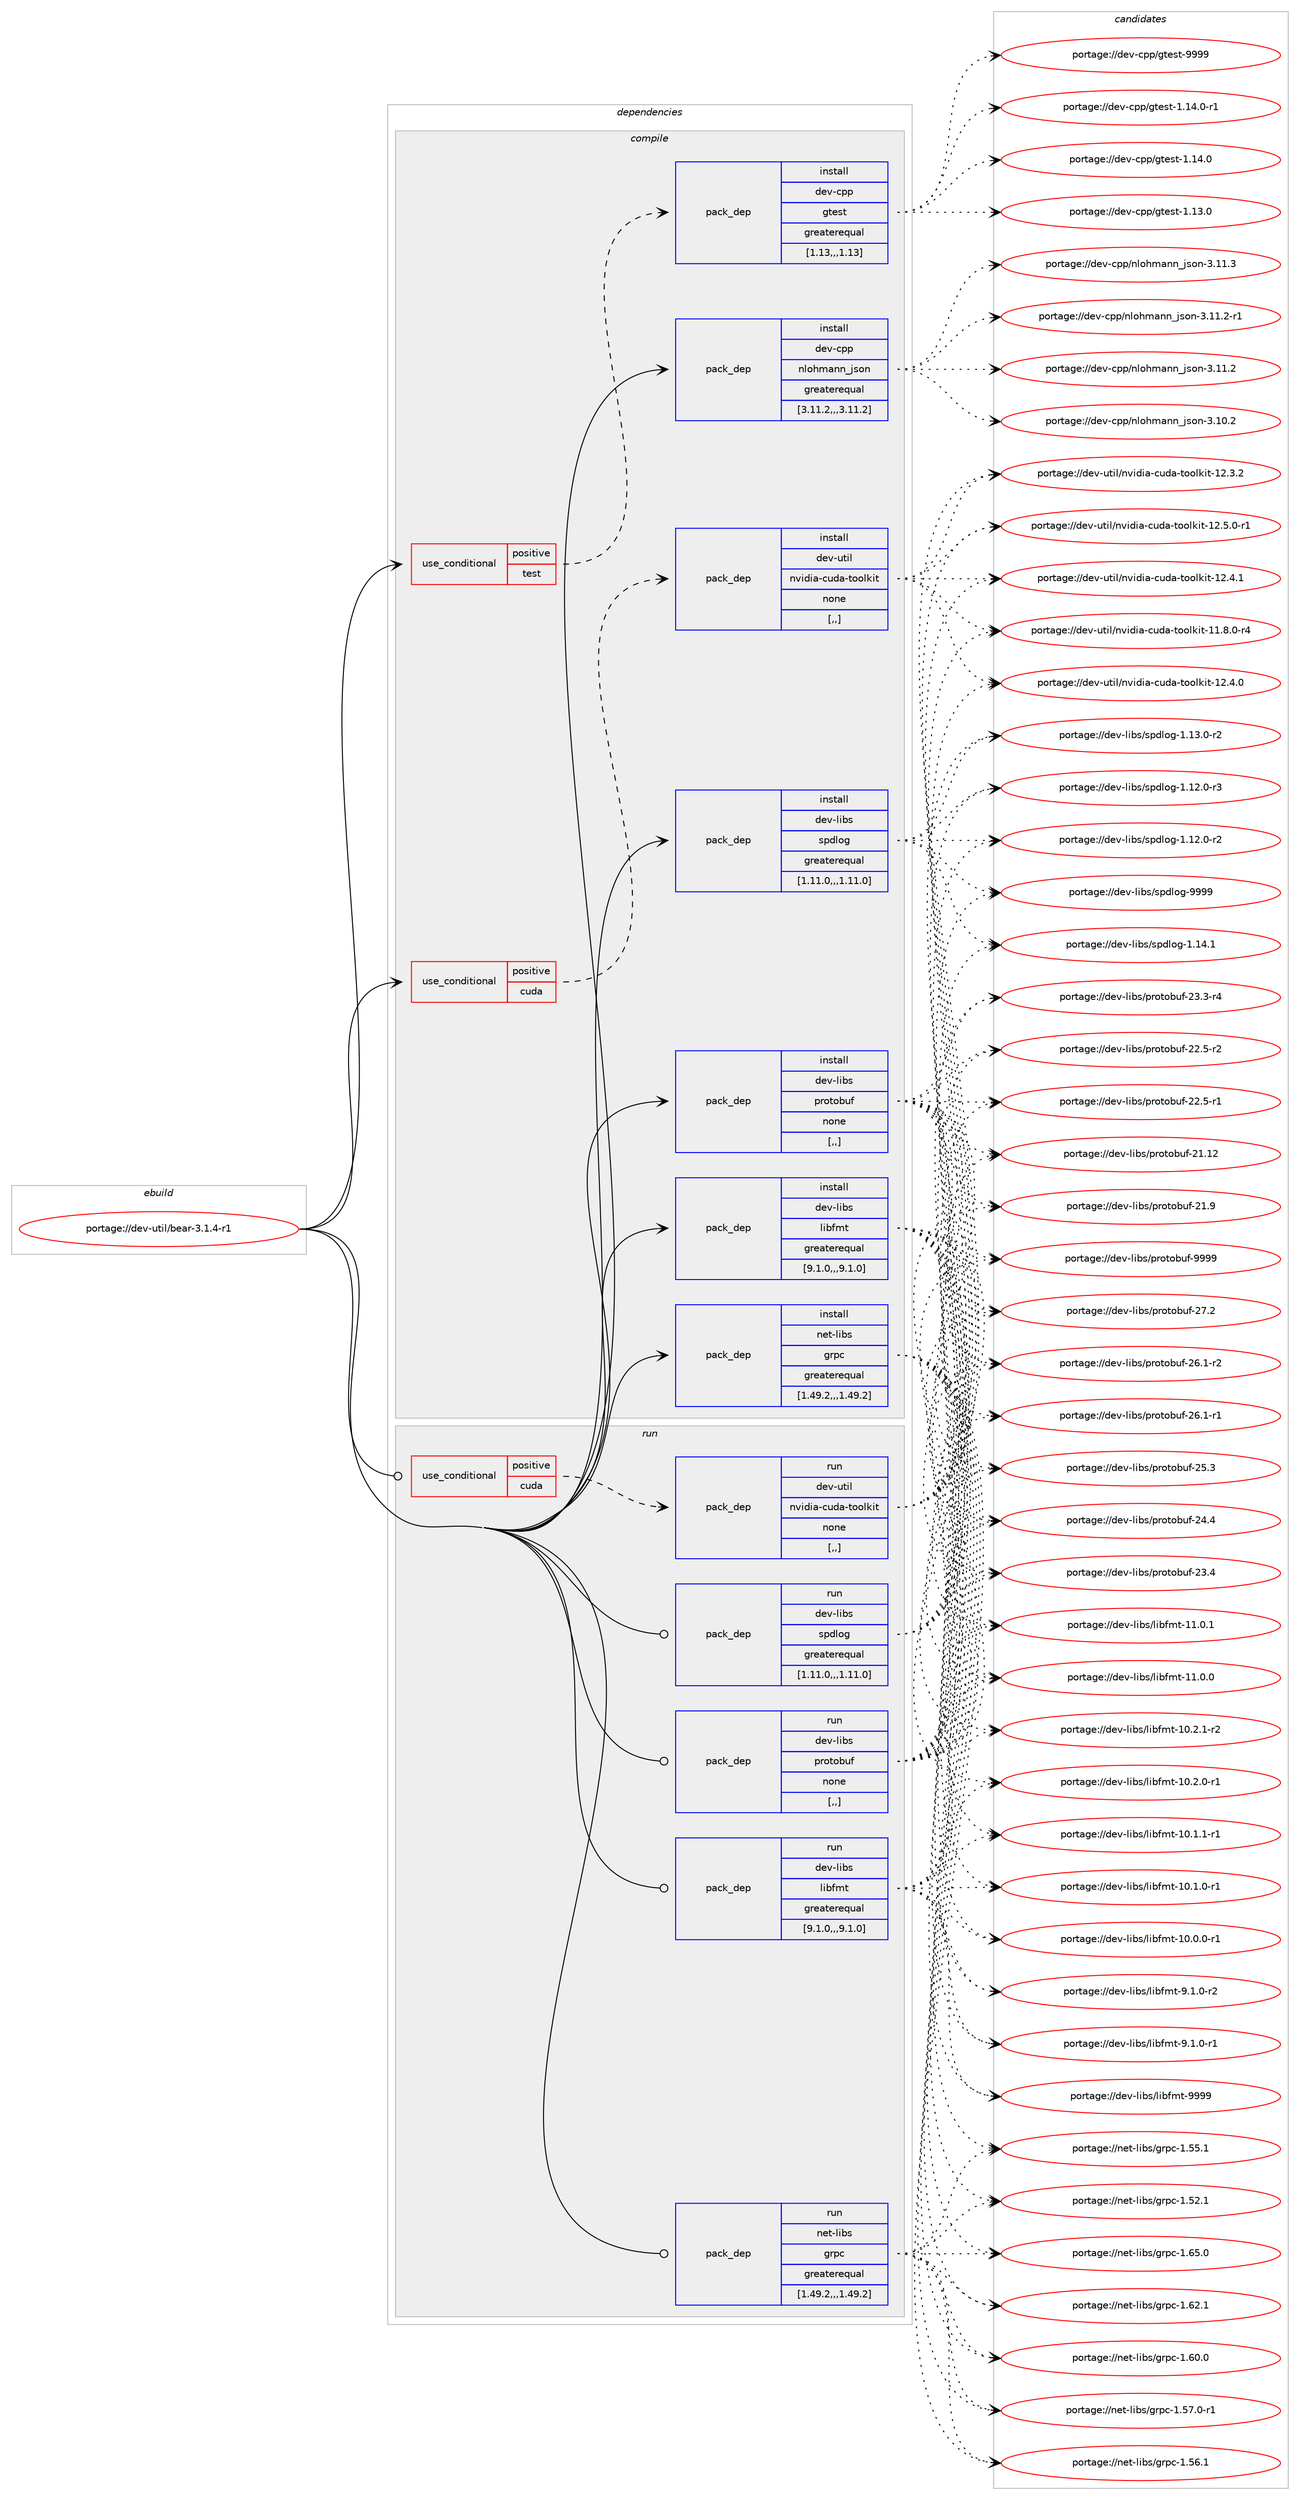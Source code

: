 digraph prolog {

# *************
# Graph options
# *************

newrank=true;
concentrate=true;
compound=true;
graph [rankdir=LR,fontname=Helvetica,fontsize=10,ranksep=1.5];#, ranksep=2.5, nodesep=0.2];
edge  [arrowhead=vee];
node  [fontname=Helvetica,fontsize=10];

# **********
# The ebuild
# **********

subgraph cluster_leftcol {
color=gray;
label=<<i>ebuild</i>>;
id [label="portage://dev-util/bear-3.1.4-r1", color=red, width=4, href="../dev-util/bear-3.1.4-r1.svg"];
}

# ****************
# The dependencies
# ****************

subgraph cluster_midcol {
color=gray;
label=<<i>dependencies</i>>;
subgraph cluster_compile {
fillcolor="#eeeeee";
style=filled;
label=<<i>compile</i>>;
subgraph cond59085 {
dependency210178 [label=<<TABLE BORDER="0" CELLBORDER="1" CELLSPACING="0" CELLPADDING="4"><TR><TD ROWSPAN="3" CELLPADDING="10">use_conditional</TD></TR><TR><TD>positive</TD></TR><TR><TD>cuda</TD></TR></TABLE>>, shape=none, color=red];
subgraph pack149678 {
dependency210179 [label=<<TABLE BORDER="0" CELLBORDER="1" CELLSPACING="0" CELLPADDING="4" WIDTH="220"><TR><TD ROWSPAN="6" CELLPADDING="30">pack_dep</TD></TR><TR><TD WIDTH="110">install</TD></TR><TR><TD>dev-util</TD></TR><TR><TD>nvidia-cuda-toolkit</TD></TR><TR><TD>none</TD></TR><TR><TD>[,,]</TD></TR></TABLE>>, shape=none, color=blue];
}
dependency210178:e -> dependency210179:w [weight=20,style="dashed",arrowhead="vee"];
}
id:e -> dependency210178:w [weight=20,style="solid",arrowhead="vee"];
subgraph cond59086 {
dependency210180 [label=<<TABLE BORDER="0" CELLBORDER="1" CELLSPACING="0" CELLPADDING="4"><TR><TD ROWSPAN="3" CELLPADDING="10">use_conditional</TD></TR><TR><TD>positive</TD></TR><TR><TD>test</TD></TR></TABLE>>, shape=none, color=red];
subgraph pack149679 {
dependency210181 [label=<<TABLE BORDER="0" CELLBORDER="1" CELLSPACING="0" CELLPADDING="4" WIDTH="220"><TR><TD ROWSPAN="6" CELLPADDING="30">pack_dep</TD></TR><TR><TD WIDTH="110">install</TD></TR><TR><TD>dev-cpp</TD></TR><TR><TD>gtest</TD></TR><TR><TD>greaterequal</TD></TR><TR><TD>[1.13,,,1.13]</TD></TR></TABLE>>, shape=none, color=blue];
}
dependency210180:e -> dependency210181:w [weight=20,style="dashed",arrowhead="vee"];
}
id:e -> dependency210180:w [weight=20,style="solid",arrowhead="vee"];
subgraph pack149680 {
dependency210182 [label=<<TABLE BORDER="0" CELLBORDER="1" CELLSPACING="0" CELLPADDING="4" WIDTH="220"><TR><TD ROWSPAN="6" CELLPADDING="30">pack_dep</TD></TR><TR><TD WIDTH="110">install</TD></TR><TR><TD>dev-cpp</TD></TR><TR><TD>nlohmann_json</TD></TR><TR><TD>greaterequal</TD></TR><TR><TD>[3.11.2,,,3.11.2]</TD></TR></TABLE>>, shape=none, color=blue];
}
id:e -> dependency210182:w [weight=20,style="solid",arrowhead="vee"];
subgraph pack149681 {
dependency210183 [label=<<TABLE BORDER="0" CELLBORDER="1" CELLSPACING="0" CELLPADDING="4" WIDTH="220"><TR><TD ROWSPAN="6" CELLPADDING="30">pack_dep</TD></TR><TR><TD WIDTH="110">install</TD></TR><TR><TD>dev-libs</TD></TR><TR><TD>libfmt</TD></TR><TR><TD>greaterequal</TD></TR><TR><TD>[9.1.0,,,9.1.0]</TD></TR></TABLE>>, shape=none, color=blue];
}
id:e -> dependency210183:w [weight=20,style="solid",arrowhead="vee"];
subgraph pack149682 {
dependency210184 [label=<<TABLE BORDER="0" CELLBORDER="1" CELLSPACING="0" CELLPADDING="4" WIDTH="220"><TR><TD ROWSPAN="6" CELLPADDING="30">pack_dep</TD></TR><TR><TD WIDTH="110">install</TD></TR><TR><TD>dev-libs</TD></TR><TR><TD>protobuf</TD></TR><TR><TD>none</TD></TR><TR><TD>[,,]</TD></TR></TABLE>>, shape=none, color=blue];
}
id:e -> dependency210184:w [weight=20,style="solid",arrowhead="vee"];
subgraph pack149683 {
dependency210185 [label=<<TABLE BORDER="0" CELLBORDER="1" CELLSPACING="0" CELLPADDING="4" WIDTH="220"><TR><TD ROWSPAN="6" CELLPADDING="30">pack_dep</TD></TR><TR><TD WIDTH="110">install</TD></TR><TR><TD>dev-libs</TD></TR><TR><TD>spdlog</TD></TR><TR><TD>greaterequal</TD></TR><TR><TD>[1.11.0,,,1.11.0]</TD></TR></TABLE>>, shape=none, color=blue];
}
id:e -> dependency210185:w [weight=20,style="solid",arrowhead="vee"];
subgraph pack149684 {
dependency210186 [label=<<TABLE BORDER="0" CELLBORDER="1" CELLSPACING="0" CELLPADDING="4" WIDTH="220"><TR><TD ROWSPAN="6" CELLPADDING="30">pack_dep</TD></TR><TR><TD WIDTH="110">install</TD></TR><TR><TD>net-libs</TD></TR><TR><TD>grpc</TD></TR><TR><TD>greaterequal</TD></TR><TR><TD>[1.49.2,,,1.49.2]</TD></TR></TABLE>>, shape=none, color=blue];
}
id:e -> dependency210186:w [weight=20,style="solid",arrowhead="vee"];
}
subgraph cluster_compileandrun {
fillcolor="#eeeeee";
style=filled;
label=<<i>compile and run</i>>;
}
subgraph cluster_run {
fillcolor="#eeeeee";
style=filled;
label=<<i>run</i>>;
subgraph cond59087 {
dependency210187 [label=<<TABLE BORDER="0" CELLBORDER="1" CELLSPACING="0" CELLPADDING="4"><TR><TD ROWSPAN="3" CELLPADDING="10">use_conditional</TD></TR><TR><TD>positive</TD></TR><TR><TD>cuda</TD></TR></TABLE>>, shape=none, color=red];
subgraph pack149685 {
dependency210188 [label=<<TABLE BORDER="0" CELLBORDER="1" CELLSPACING="0" CELLPADDING="4" WIDTH="220"><TR><TD ROWSPAN="6" CELLPADDING="30">pack_dep</TD></TR><TR><TD WIDTH="110">run</TD></TR><TR><TD>dev-util</TD></TR><TR><TD>nvidia-cuda-toolkit</TD></TR><TR><TD>none</TD></TR><TR><TD>[,,]</TD></TR></TABLE>>, shape=none, color=blue];
}
dependency210187:e -> dependency210188:w [weight=20,style="dashed",arrowhead="vee"];
}
id:e -> dependency210187:w [weight=20,style="solid",arrowhead="odot"];
subgraph pack149686 {
dependency210189 [label=<<TABLE BORDER="0" CELLBORDER="1" CELLSPACING="0" CELLPADDING="4" WIDTH="220"><TR><TD ROWSPAN="6" CELLPADDING="30">pack_dep</TD></TR><TR><TD WIDTH="110">run</TD></TR><TR><TD>dev-libs</TD></TR><TR><TD>libfmt</TD></TR><TR><TD>greaterequal</TD></TR><TR><TD>[9.1.0,,,9.1.0]</TD></TR></TABLE>>, shape=none, color=blue];
}
id:e -> dependency210189:w [weight=20,style="solid",arrowhead="odot"];
subgraph pack149687 {
dependency210190 [label=<<TABLE BORDER="0" CELLBORDER="1" CELLSPACING="0" CELLPADDING="4" WIDTH="220"><TR><TD ROWSPAN="6" CELLPADDING="30">pack_dep</TD></TR><TR><TD WIDTH="110">run</TD></TR><TR><TD>dev-libs</TD></TR><TR><TD>protobuf</TD></TR><TR><TD>none</TD></TR><TR><TD>[,,]</TD></TR></TABLE>>, shape=none, color=blue];
}
id:e -> dependency210190:w [weight=20,style="solid",arrowhead="odot"];
subgraph pack149688 {
dependency210191 [label=<<TABLE BORDER="0" CELLBORDER="1" CELLSPACING="0" CELLPADDING="4" WIDTH="220"><TR><TD ROWSPAN="6" CELLPADDING="30">pack_dep</TD></TR><TR><TD WIDTH="110">run</TD></TR><TR><TD>dev-libs</TD></TR><TR><TD>spdlog</TD></TR><TR><TD>greaterequal</TD></TR><TR><TD>[1.11.0,,,1.11.0]</TD></TR></TABLE>>, shape=none, color=blue];
}
id:e -> dependency210191:w [weight=20,style="solid",arrowhead="odot"];
subgraph pack149689 {
dependency210192 [label=<<TABLE BORDER="0" CELLBORDER="1" CELLSPACING="0" CELLPADDING="4" WIDTH="220"><TR><TD ROWSPAN="6" CELLPADDING="30">pack_dep</TD></TR><TR><TD WIDTH="110">run</TD></TR><TR><TD>net-libs</TD></TR><TR><TD>grpc</TD></TR><TR><TD>greaterequal</TD></TR><TR><TD>[1.49.2,,,1.49.2]</TD></TR></TABLE>>, shape=none, color=blue];
}
id:e -> dependency210192:w [weight=20,style="solid",arrowhead="odot"];
}
}

# **************
# The candidates
# **************

subgraph cluster_choices {
rank=same;
color=gray;
label=<<i>candidates</i>>;

subgraph choice149678 {
color=black;
nodesep=1;
choice10010111845117116105108471101181051001059745991171009745116111111108107105116454950465346484511449 [label="portage://dev-util/nvidia-cuda-toolkit-12.5.0-r1", color=red, width=4,href="../dev-util/nvidia-cuda-toolkit-12.5.0-r1.svg"];
choice1001011184511711610510847110118105100105974599117100974511611111110810710511645495046524649 [label="portage://dev-util/nvidia-cuda-toolkit-12.4.1", color=red, width=4,href="../dev-util/nvidia-cuda-toolkit-12.4.1.svg"];
choice1001011184511711610510847110118105100105974599117100974511611111110810710511645495046524648 [label="portage://dev-util/nvidia-cuda-toolkit-12.4.0", color=red, width=4,href="../dev-util/nvidia-cuda-toolkit-12.4.0.svg"];
choice1001011184511711610510847110118105100105974599117100974511611111110810710511645495046514650 [label="portage://dev-util/nvidia-cuda-toolkit-12.3.2", color=red, width=4,href="../dev-util/nvidia-cuda-toolkit-12.3.2.svg"];
choice10010111845117116105108471101181051001059745991171009745116111111108107105116454949465646484511452 [label="portage://dev-util/nvidia-cuda-toolkit-11.8.0-r4", color=red, width=4,href="../dev-util/nvidia-cuda-toolkit-11.8.0-r4.svg"];
dependency210179:e -> choice10010111845117116105108471101181051001059745991171009745116111111108107105116454950465346484511449:w [style=dotted,weight="100"];
dependency210179:e -> choice1001011184511711610510847110118105100105974599117100974511611111110810710511645495046524649:w [style=dotted,weight="100"];
dependency210179:e -> choice1001011184511711610510847110118105100105974599117100974511611111110810710511645495046524648:w [style=dotted,weight="100"];
dependency210179:e -> choice1001011184511711610510847110118105100105974599117100974511611111110810710511645495046514650:w [style=dotted,weight="100"];
dependency210179:e -> choice10010111845117116105108471101181051001059745991171009745116111111108107105116454949465646484511452:w [style=dotted,weight="100"];
}
subgraph choice149679 {
color=black;
nodesep=1;
choice1001011184599112112471031161011151164557575757 [label="portage://dev-cpp/gtest-9999", color=red, width=4,href="../dev-cpp/gtest-9999.svg"];
choice100101118459911211247103116101115116454946495246484511449 [label="portage://dev-cpp/gtest-1.14.0-r1", color=red, width=4,href="../dev-cpp/gtest-1.14.0-r1.svg"];
choice10010111845991121124710311610111511645494649524648 [label="portage://dev-cpp/gtest-1.14.0", color=red, width=4,href="../dev-cpp/gtest-1.14.0.svg"];
choice10010111845991121124710311610111511645494649514648 [label="portage://dev-cpp/gtest-1.13.0", color=red, width=4,href="../dev-cpp/gtest-1.13.0.svg"];
dependency210181:e -> choice1001011184599112112471031161011151164557575757:w [style=dotted,weight="100"];
dependency210181:e -> choice100101118459911211247103116101115116454946495246484511449:w [style=dotted,weight="100"];
dependency210181:e -> choice10010111845991121124710311610111511645494649524648:w [style=dotted,weight="100"];
dependency210181:e -> choice10010111845991121124710311610111511645494649514648:w [style=dotted,weight="100"];
}
subgraph choice149680 {
color=black;
nodesep=1;
choice100101118459911211247110108111104109971101109510611511111045514649494651 [label="portage://dev-cpp/nlohmann_json-3.11.3", color=red, width=4,href="../dev-cpp/nlohmann_json-3.11.3.svg"];
choice1001011184599112112471101081111041099711011095106115111110455146494946504511449 [label="portage://dev-cpp/nlohmann_json-3.11.2-r1", color=red, width=4,href="../dev-cpp/nlohmann_json-3.11.2-r1.svg"];
choice100101118459911211247110108111104109971101109510611511111045514649494650 [label="portage://dev-cpp/nlohmann_json-3.11.2", color=red, width=4,href="../dev-cpp/nlohmann_json-3.11.2.svg"];
choice100101118459911211247110108111104109971101109510611511111045514649484650 [label="portage://dev-cpp/nlohmann_json-3.10.2", color=red, width=4,href="../dev-cpp/nlohmann_json-3.10.2.svg"];
dependency210182:e -> choice100101118459911211247110108111104109971101109510611511111045514649494651:w [style=dotted,weight="100"];
dependency210182:e -> choice1001011184599112112471101081111041099711011095106115111110455146494946504511449:w [style=dotted,weight="100"];
dependency210182:e -> choice100101118459911211247110108111104109971101109510611511111045514649494650:w [style=dotted,weight="100"];
dependency210182:e -> choice100101118459911211247110108111104109971101109510611511111045514649484650:w [style=dotted,weight="100"];
}
subgraph choice149681 {
color=black;
nodesep=1;
choice100101118451081059811547108105981021091164557575757 [label="portage://dev-libs/libfmt-9999", color=red, width=4,href="../dev-libs/libfmt-9999.svg"];
choice1001011184510810598115471081059810210911645494946484649 [label="portage://dev-libs/libfmt-11.0.1", color=red, width=4,href="../dev-libs/libfmt-11.0.1.svg"];
choice1001011184510810598115471081059810210911645494946484648 [label="portage://dev-libs/libfmt-11.0.0", color=red, width=4,href="../dev-libs/libfmt-11.0.0.svg"];
choice10010111845108105981154710810598102109116454948465046494511450 [label="portage://dev-libs/libfmt-10.2.1-r2", color=red, width=4,href="../dev-libs/libfmt-10.2.1-r2.svg"];
choice10010111845108105981154710810598102109116454948465046484511449 [label="portage://dev-libs/libfmt-10.2.0-r1", color=red, width=4,href="../dev-libs/libfmt-10.2.0-r1.svg"];
choice10010111845108105981154710810598102109116454948464946494511449 [label="portage://dev-libs/libfmt-10.1.1-r1", color=red, width=4,href="../dev-libs/libfmt-10.1.1-r1.svg"];
choice10010111845108105981154710810598102109116454948464946484511449 [label="portage://dev-libs/libfmt-10.1.0-r1", color=red, width=4,href="../dev-libs/libfmt-10.1.0-r1.svg"];
choice10010111845108105981154710810598102109116454948464846484511449 [label="portage://dev-libs/libfmt-10.0.0-r1", color=red, width=4,href="../dev-libs/libfmt-10.0.0-r1.svg"];
choice100101118451081059811547108105981021091164557464946484511450 [label="portage://dev-libs/libfmt-9.1.0-r2", color=red, width=4,href="../dev-libs/libfmt-9.1.0-r2.svg"];
choice100101118451081059811547108105981021091164557464946484511449 [label="portage://dev-libs/libfmt-9.1.0-r1", color=red, width=4,href="../dev-libs/libfmt-9.1.0-r1.svg"];
dependency210183:e -> choice100101118451081059811547108105981021091164557575757:w [style=dotted,weight="100"];
dependency210183:e -> choice1001011184510810598115471081059810210911645494946484649:w [style=dotted,weight="100"];
dependency210183:e -> choice1001011184510810598115471081059810210911645494946484648:w [style=dotted,weight="100"];
dependency210183:e -> choice10010111845108105981154710810598102109116454948465046494511450:w [style=dotted,weight="100"];
dependency210183:e -> choice10010111845108105981154710810598102109116454948465046484511449:w [style=dotted,weight="100"];
dependency210183:e -> choice10010111845108105981154710810598102109116454948464946494511449:w [style=dotted,weight="100"];
dependency210183:e -> choice10010111845108105981154710810598102109116454948464946484511449:w [style=dotted,weight="100"];
dependency210183:e -> choice10010111845108105981154710810598102109116454948464846484511449:w [style=dotted,weight="100"];
dependency210183:e -> choice100101118451081059811547108105981021091164557464946484511450:w [style=dotted,weight="100"];
dependency210183:e -> choice100101118451081059811547108105981021091164557464946484511449:w [style=dotted,weight="100"];
}
subgraph choice149682 {
color=black;
nodesep=1;
choice100101118451081059811547112114111116111981171024557575757 [label="portage://dev-libs/protobuf-9999", color=red, width=4,href="../dev-libs/protobuf-9999.svg"];
choice100101118451081059811547112114111116111981171024550554650 [label="portage://dev-libs/protobuf-27.2", color=red, width=4,href="../dev-libs/protobuf-27.2.svg"];
choice1001011184510810598115471121141111161119811710245505446494511450 [label="portage://dev-libs/protobuf-26.1-r2", color=red, width=4,href="../dev-libs/protobuf-26.1-r2.svg"];
choice1001011184510810598115471121141111161119811710245505446494511449 [label="portage://dev-libs/protobuf-26.1-r1", color=red, width=4,href="../dev-libs/protobuf-26.1-r1.svg"];
choice100101118451081059811547112114111116111981171024550534651 [label="portage://dev-libs/protobuf-25.3", color=red, width=4,href="../dev-libs/protobuf-25.3.svg"];
choice100101118451081059811547112114111116111981171024550524652 [label="portage://dev-libs/protobuf-24.4", color=red, width=4,href="../dev-libs/protobuf-24.4.svg"];
choice100101118451081059811547112114111116111981171024550514652 [label="portage://dev-libs/protobuf-23.4", color=red, width=4,href="../dev-libs/protobuf-23.4.svg"];
choice1001011184510810598115471121141111161119811710245505146514511452 [label="portage://dev-libs/protobuf-23.3-r4", color=red, width=4,href="../dev-libs/protobuf-23.3-r4.svg"];
choice1001011184510810598115471121141111161119811710245505046534511450 [label="portage://dev-libs/protobuf-22.5-r2", color=red, width=4,href="../dev-libs/protobuf-22.5-r2.svg"];
choice1001011184510810598115471121141111161119811710245505046534511449 [label="portage://dev-libs/protobuf-22.5-r1", color=red, width=4,href="../dev-libs/protobuf-22.5-r1.svg"];
choice10010111845108105981154711211411111611198117102455049464950 [label="portage://dev-libs/protobuf-21.12", color=red, width=4,href="../dev-libs/protobuf-21.12.svg"];
choice100101118451081059811547112114111116111981171024550494657 [label="portage://dev-libs/protobuf-21.9", color=red, width=4,href="../dev-libs/protobuf-21.9.svg"];
dependency210184:e -> choice100101118451081059811547112114111116111981171024557575757:w [style=dotted,weight="100"];
dependency210184:e -> choice100101118451081059811547112114111116111981171024550554650:w [style=dotted,weight="100"];
dependency210184:e -> choice1001011184510810598115471121141111161119811710245505446494511450:w [style=dotted,weight="100"];
dependency210184:e -> choice1001011184510810598115471121141111161119811710245505446494511449:w [style=dotted,weight="100"];
dependency210184:e -> choice100101118451081059811547112114111116111981171024550534651:w [style=dotted,weight="100"];
dependency210184:e -> choice100101118451081059811547112114111116111981171024550524652:w [style=dotted,weight="100"];
dependency210184:e -> choice100101118451081059811547112114111116111981171024550514652:w [style=dotted,weight="100"];
dependency210184:e -> choice1001011184510810598115471121141111161119811710245505146514511452:w [style=dotted,weight="100"];
dependency210184:e -> choice1001011184510810598115471121141111161119811710245505046534511450:w [style=dotted,weight="100"];
dependency210184:e -> choice1001011184510810598115471121141111161119811710245505046534511449:w [style=dotted,weight="100"];
dependency210184:e -> choice10010111845108105981154711211411111611198117102455049464950:w [style=dotted,weight="100"];
dependency210184:e -> choice100101118451081059811547112114111116111981171024550494657:w [style=dotted,weight="100"];
}
subgraph choice149683 {
color=black;
nodesep=1;
choice1001011184510810598115471151121001081111034557575757 [label="portage://dev-libs/spdlog-9999", color=red, width=4,href="../dev-libs/spdlog-9999.svg"];
choice10010111845108105981154711511210010811110345494649524649 [label="portage://dev-libs/spdlog-1.14.1", color=red, width=4,href="../dev-libs/spdlog-1.14.1.svg"];
choice100101118451081059811547115112100108111103454946495146484511450 [label="portage://dev-libs/spdlog-1.13.0-r2", color=red, width=4,href="../dev-libs/spdlog-1.13.0-r2.svg"];
choice100101118451081059811547115112100108111103454946495046484511451 [label="portage://dev-libs/spdlog-1.12.0-r3", color=red, width=4,href="../dev-libs/spdlog-1.12.0-r3.svg"];
choice100101118451081059811547115112100108111103454946495046484511450 [label="portage://dev-libs/spdlog-1.12.0-r2", color=red, width=4,href="../dev-libs/spdlog-1.12.0-r2.svg"];
dependency210185:e -> choice1001011184510810598115471151121001081111034557575757:w [style=dotted,weight="100"];
dependency210185:e -> choice10010111845108105981154711511210010811110345494649524649:w [style=dotted,weight="100"];
dependency210185:e -> choice100101118451081059811547115112100108111103454946495146484511450:w [style=dotted,weight="100"];
dependency210185:e -> choice100101118451081059811547115112100108111103454946495046484511451:w [style=dotted,weight="100"];
dependency210185:e -> choice100101118451081059811547115112100108111103454946495046484511450:w [style=dotted,weight="100"];
}
subgraph choice149684 {
color=black;
nodesep=1;
choice1101011164510810598115471031141129945494654534648 [label="portage://net-libs/grpc-1.65.0", color=red, width=4,href="../net-libs/grpc-1.65.0.svg"];
choice1101011164510810598115471031141129945494654504649 [label="portage://net-libs/grpc-1.62.1", color=red, width=4,href="../net-libs/grpc-1.62.1.svg"];
choice1101011164510810598115471031141129945494654484648 [label="portage://net-libs/grpc-1.60.0", color=red, width=4,href="../net-libs/grpc-1.60.0.svg"];
choice11010111645108105981154710311411299454946535546484511449 [label="portage://net-libs/grpc-1.57.0-r1", color=red, width=4,href="../net-libs/grpc-1.57.0-r1.svg"];
choice1101011164510810598115471031141129945494653544649 [label="portage://net-libs/grpc-1.56.1", color=red, width=4,href="../net-libs/grpc-1.56.1.svg"];
choice1101011164510810598115471031141129945494653534649 [label="portage://net-libs/grpc-1.55.1", color=red, width=4,href="../net-libs/grpc-1.55.1.svg"];
choice1101011164510810598115471031141129945494653504649 [label="portage://net-libs/grpc-1.52.1", color=red, width=4,href="../net-libs/grpc-1.52.1.svg"];
dependency210186:e -> choice1101011164510810598115471031141129945494654534648:w [style=dotted,weight="100"];
dependency210186:e -> choice1101011164510810598115471031141129945494654504649:w [style=dotted,weight="100"];
dependency210186:e -> choice1101011164510810598115471031141129945494654484648:w [style=dotted,weight="100"];
dependency210186:e -> choice11010111645108105981154710311411299454946535546484511449:w [style=dotted,weight="100"];
dependency210186:e -> choice1101011164510810598115471031141129945494653544649:w [style=dotted,weight="100"];
dependency210186:e -> choice1101011164510810598115471031141129945494653534649:w [style=dotted,weight="100"];
dependency210186:e -> choice1101011164510810598115471031141129945494653504649:w [style=dotted,weight="100"];
}
subgraph choice149685 {
color=black;
nodesep=1;
choice10010111845117116105108471101181051001059745991171009745116111111108107105116454950465346484511449 [label="portage://dev-util/nvidia-cuda-toolkit-12.5.0-r1", color=red, width=4,href="../dev-util/nvidia-cuda-toolkit-12.5.0-r1.svg"];
choice1001011184511711610510847110118105100105974599117100974511611111110810710511645495046524649 [label="portage://dev-util/nvidia-cuda-toolkit-12.4.1", color=red, width=4,href="../dev-util/nvidia-cuda-toolkit-12.4.1.svg"];
choice1001011184511711610510847110118105100105974599117100974511611111110810710511645495046524648 [label="portage://dev-util/nvidia-cuda-toolkit-12.4.0", color=red, width=4,href="../dev-util/nvidia-cuda-toolkit-12.4.0.svg"];
choice1001011184511711610510847110118105100105974599117100974511611111110810710511645495046514650 [label="portage://dev-util/nvidia-cuda-toolkit-12.3.2", color=red, width=4,href="../dev-util/nvidia-cuda-toolkit-12.3.2.svg"];
choice10010111845117116105108471101181051001059745991171009745116111111108107105116454949465646484511452 [label="portage://dev-util/nvidia-cuda-toolkit-11.8.0-r4", color=red, width=4,href="../dev-util/nvidia-cuda-toolkit-11.8.0-r4.svg"];
dependency210188:e -> choice10010111845117116105108471101181051001059745991171009745116111111108107105116454950465346484511449:w [style=dotted,weight="100"];
dependency210188:e -> choice1001011184511711610510847110118105100105974599117100974511611111110810710511645495046524649:w [style=dotted,weight="100"];
dependency210188:e -> choice1001011184511711610510847110118105100105974599117100974511611111110810710511645495046524648:w [style=dotted,weight="100"];
dependency210188:e -> choice1001011184511711610510847110118105100105974599117100974511611111110810710511645495046514650:w [style=dotted,weight="100"];
dependency210188:e -> choice10010111845117116105108471101181051001059745991171009745116111111108107105116454949465646484511452:w [style=dotted,weight="100"];
}
subgraph choice149686 {
color=black;
nodesep=1;
choice100101118451081059811547108105981021091164557575757 [label="portage://dev-libs/libfmt-9999", color=red, width=4,href="../dev-libs/libfmt-9999.svg"];
choice1001011184510810598115471081059810210911645494946484649 [label="portage://dev-libs/libfmt-11.0.1", color=red, width=4,href="../dev-libs/libfmt-11.0.1.svg"];
choice1001011184510810598115471081059810210911645494946484648 [label="portage://dev-libs/libfmt-11.0.0", color=red, width=4,href="../dev-libs/libfmt-11.0.0.svg"];
choice10010111845108105981154710810598102109116454948465046494511450 [label="portage://dev-libs/libfmt-10.2.1-r2", color=red, width=4,href="../dev-libs/libfmt-10.2.1-r2.svg"];
choice10010111845108105981154710810598102109116454948465046484511449 [label="portage://dev-libs/libfmt-10.2.0-r1", color=red, width=4,href="../dev-libs/libfmt-10.2.0-r1.svg"];
choice10010111845108105981154710810598102109116454948464946494511449 [label="portage://dev-libs/libfmt-10.1.1-r1", color=red, width=4,href="../dev-libs/libfmt-10.1.1-r1.svg"];
choice10010111845108105981154710810598102109116454948464946484511449 [label="portage://dev-libs/libfmt-10.1.0-r1", color=red, width=4,href="../dev-libs/libfmt-10.1.0-r1.svg"];
choice10010111845108105981154710810598102109116454948464846484511449 [label="portage://dev-libs/libfmt-10.0.0-r1", color=red, width=4,href="../dev-libs/libfmt-10.0.0-r1.svg"];
choice100101118451081059811547108105981021091164557464946484511450 [label="portage://dev-libs/libfmt-9.1.0-r2", color=red, width=4,href="../dev-libs/libfmt-9.1.0-r2.svg"];
choice100101118451081059811547108105981021091164557464946484511449 [label="portage://dev-libs/libfmt-9.1.0-r1", color=red, width=4,href="../dev-libs/libfmt-9.1.0-r1.svg"];
dependency210189:e -> choice100101118451081059811547108105981021091164557575757:w [style=dotted,weight="100"];
dependency210189:e -> choice1001011184510810598115471081059810210911645494946484649:w [style=dotted,weight="100"];
dependency210189:e -> choice1001011184510810598115471081059810210911645494946484648:w [style=dotted,weight="100"];
dependency210189:e -> choice10010111845108105981154710810598102109116454948465046494511450:w [style=dotted,weight="100"];
dependency210189:e -> choice10010111845108105981154710810598102109116454948465046484511449:w [style=dotted,weight="100"];
dependency210189:e -> choice10010111845108105981154710810598102109116454948464946494511449:w [style=dotted,weight="100"];
dependency210189:e -> choice10010111845108105981154710810598102109116454948464946484511449:w [style=dotted,weight="100"];
dependency210189:e -> choice10010111845108105981154710810598102109116454948464846484511449:w [style=dotted,weight="100"];
dependency210189:e -> choice100101118451081059811547108105981021091164557464946484511450:w [style=dotted,weight="100"];
dependency210189:e -> choice100101118451081059811547108105981021091164557464946484511449:w [style=dotted,weight="100"];
}
subgraph choice149687 {
color=black;
nodesep=1;
choice100101118451081059811547112114111116111981171024557575757 [label="portage://dev-libs/protobuf-9999", color=red, width=4,href="../dev-libs/protobuf-9999.svg"];
choice100101118451081059811547112114111116111981171024550554650 [label="portage://dev-libs/protobuf-27.2", color=red, width=4,href="../dev-libs/protobuf-27.2.svg"];
choice1001011184510810598115471121141111161119811710245505446494511450 [label="portage://dev-libs/protobuf-26.1-r2", color=red, width=4,href="../dev-libs/protobuf-26.1-r2.svg"];
choice1001011184510810598115471121141111161119811710245505446494511449 [label="portage://dev-libs/protobuf-26.1-r1", color=red, width=4,href="../dev-libs/protobuf-26.1-r1.svg"];
choice100101118451081059811547112114111116111981171024550534651 [label="portage://dev-libs/protobuf-25.3", color=red, width=4,href="../dev-libs/protobuf-25.3.svg"];
choice100101118451081059811547112114111116111981171024550524652 [label="portage://dev-libs/protobuf-24.4", color=red, width=4,href="../dev-libs/protobuf-24.4.svg"];
choice100101118451081059811547112114111116111981171024550514652 [label="portage://dev-libs/protobuf-23.4", color=red, width=4,href="../dev-libs/protobuf-23.4.svg"];
choice1001011184510810598115471121141111161119811710245505146514511452 [label="portage://dev-libs/protobuf-23.3-r4", color=red, width=4,href="../dev-libs/protobuf-23.3-r4.svg"];
choice1001011184510810598115471121141111161119811710245505046534511450 [label="portage://dev-libs/protobuf-22.5-r2", color=red, width=4,href="../dev-libs/protobuf-22.5-r2.svg"];
choice1001011184510810598115471121141111161119811710245505046534511449 [label="portage://dev-libs/protobuf-22.5-r1", color=red, width=4,href="../dev-libs/protobuf-22.5-r1.svg"];
choice10010111845108105981154711211411111611198117102455049464950 [label="portage://dev-libs/protobuf-21.12", color=red, width=4,href="../dev-libs/protobuf-21.12.svg"];
choice100101118451081059811547112114111116111981171024550494657 [label="portage://dev-libs/protobuf-21.9", color=red, width=4,href="../dev-libs/protobuf-21.9.svg"];
dependency210190:e -> choice100101118451081059811547112114111116111981171024557575757:w [style=dotted,weight="100"];
dependency210190:e -> choice100101118451081059811547112114111116111981171024550554650:w [style=dotted,weight="100"];
dependency210190:e -> choice1001011184510810598115471121141111161119811710245505446494511450:w [style=dotted,weight="100"];
dependency210190:e -> choice1001011184510810598115471121141111161119811710245505446494511449:w [style=dotted,weight="100"];
dependency210190:e -> choice100101118451081059811547112114111116111981171024550534651:w [style=dotted,weight="100"];
dependency210190:e -> choice100101118451081059811547112114111116111981171024550524652:w [style=dotted,weight="100"];
dependency210190:e -> choice100101118451081059811547112114111116111981171024550514652:w [style=dotted,weight="100"];
dependency210190:e -> choice1001011184510810598115471121141111161119811710245505146514511452:w [style=dotted,weight="100"];
dependency210190:e -> choice1001011184510810598115471121141111161119811710245505046534511450:w [style=dotted,weight="100"];
dependency210190:e -> choice1001011184510810598115471121141111161119811710245505046534511449:w [style=dotted,weight="100"];
dependency210190:e -> choice10010111845108105981154711211411111611198117102455049464950:w [style=dotted,weight="100"];
dependency210190:e -> choice100101118451081059811547112114111116111981171024550494657:w [style=dotted,weight="100"];
}
subgraph choice149688 {
color=black;
nodesep=1;
choice1001011184510810598115471151121001081111034557575757 [label="portage://dev-libs/spdlog-9999", color=red, width=4,href="../dev-libs/spdlog-9999.svg"];
choice10010111845108105981154711511210010811110345494649524649 [label="portage://dev-libs/spdlog-1.14.1", color=red, width=4,href="../dev-libs/spdlog-1.14.1.svg"];
choice100101118451081059811547115112100108111103454946495146484511450 [label="portage://dev-libs/spdlog-1.13.0-r2", color=red, width=4,href="../dev-libs/spdlog-1.13.0-r2.svg"];
choice100101118451081059811547115112100108111103454946495046484511451 [label="portage://dev-libs/spdlog-1.12.0-r3", color=red, width=4,href="../dev-libs/spdlog-1.12.0-r3.svg"];
choice100101118451081059811547115112100108111103454946495046484511450 [label="portage://dev-libs/spdlog-1.12.0-r2", color=red, width=4,href="../dev-libs/spdlog-1.12.0-r2.svg"];
dependency210191:e -> choice1001011184510810598115471151121001081111034557575757:w [style=dotted,weight="100"];
dependency210191:e -> choice10010111845108105981154711511210010811110345494649524649:w [style=dotted,weight="100"];
dependency210191:e -> choice100101118451081059811547115112100108111103454946495146484511450:w [style=dotted,weight="100"];
dependency210191:e -> choice100101118451081059811547115112100108111103454946495046484511451:w [style=dotted,weight="100"];
dependency210191:e -> choice100101118451081059811547115112100108111103454946495046484511450:w [style=dotted,weight="100"];
}
subgraph choice149689 {
color=black;
nodesep=1;
choice1101011164510810598115471031141129945494654534648 [label="portage://net-libs/grpc-1.65.0", color=red, width=4,href="../net-libs/grpc-1.65.0.svg"];
choice1101011164510810598115471031141129945494654504649 [label="portage://net-libs/grpc-1.62.1", color=red, width=4,href="../net-libs/grpc-1.62.1.svg"];
choice1101011164510810598115471031141129945494654484648 [label="portage://net-libs/grpc-1.60.0", color=red, width=4,href="../net-libs/grpc-1.60.0.svg"];
choice11010111645108105981154710311411299454946535546484511449 [label="portage://net-libs/grpc-1.57.0-r1", color=red, width=4,href="../net-libs/grpc-1.57.0-r1.svg"];
choice1101011164510810598115471031141129945494653544649 [label="portage://net-libs/grpc-1.56.1", color=red, width=4,href="../net-libs/grpc-1.56.1.svg"];
choice1101011164510810598115471031141129945494653534649 [label="portage://net-libs/grpc-1.55.1", color=red, width=4,href="../net-libs/grpc-1.55.1.svg"];
choice1101011164510810598115471031141129945494653504649 [label="portage://net-libs/grpc-1.52.1", color=red, width=4,href="../net-libs/grpc-1.52.1.svg"];
dependency210192:e -> choice1101011164510810598115471031141129945494654534648:w [style=dotted,weight="100"];
dependency210192:e -> choice1101011164510810598115471031141129945494654504649:w [style=dotted,weight="100"];
dependency210192:e -> choice1101011164510810598115471031141129945494654484648:w [style=dotted,weight="100"];
dependency210192:e -> choice11010111645108105981154710311411299454946535546484511449:w [style=dotted,weight="100"];
dependency210192:e -> choice1101011164510810598115471031141129945494653544649:w [style=dotted,weight="100"];
dependency210192:e -> choice1101011164510810598115471031141129945494653534649:w [style=dotted,weight="100"];
dependency210192:e -> choice1101011164510810598115471031141129945494653504649:w [style=dotted,weight="100"];
}
}

}
